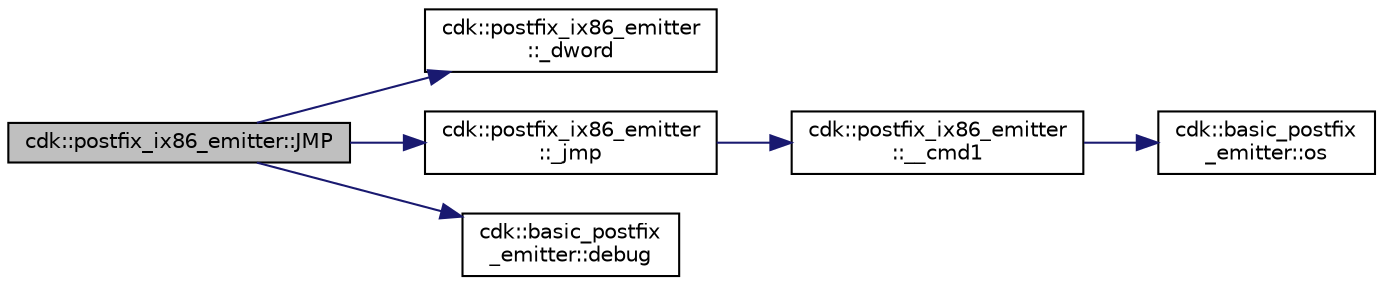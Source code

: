 digraph "cdk::postfix_ix86_emitter::JMP"
{
 // INTERACTIVE_SVG=YES
 // LATEX_PDF_SIZE
  edge [fontname="Helvetica",fontsize="10",labelfontname="Helvetica",labelfontsize="10"];
  node [fontname="Helvetica",fontsize="10",shape=record];
  rankdir="LR";
  Node1 [label="cdk::postfix_ix86_emitter::JMP",height=0.2,width=0.4,color="black", fillcolor="grey75", style="filled", fontcolor="black",tooltip=" "];
  Node1 -> Node2 [color="midnightblue",fontsize="10",style="solid"];
  Node2 [label="cdk::postfix_ix86_emitter\l::_dword",height=0.2,width=0.4,color="black", fillcolor="white", style="filled",URL="$classcdk_1_1postfix__ix86__emitter.html#adfaf9a6a5334ffc96dbcaba545a05131",tooltip=" "];
  Node1 -> Node3 [color="midnightblue",fontsize="10",style="solid"];
  Node3 [label="cdk::postfix_ix86_emitter\l::_jmp",height=0.2,width=0.4,color="black", fillcolor="white", style="filled",URL="$classcdk_1_1postfix__ix86__emitter.html#ac318c0fa3d236f7916604bc8c7be48b2",tooltip=" "];
  Node3 -> Node4 [color="midnightblue",fontsize="10",style="solid"];
  Node4 [label="cdk::postfix_ix86_emitter\l::__cmd1",height=0.2,width=0.4,color="black", fillcolor="white", style="filled",URL="$classcdk_1_1postfix__ix86__emitter.html#af74d0fe04f44790b197b39ea81b2701a",tooltip=" "];
  Node4 -> Node5 [color="midnightblue",fontsize="10",style="solid"];
  Node5 [label="cdk::basic_postfix\l_emitter::os",height=0.2,width=0.4,color="black", fillcolor="white", style="filled",URL="$classcdk_1_1basic__postfix__emitter.html#a34b69125c2b35e846461de6328894166",tooltip=" "];
  Node1 -> Node6 [color="midnightblue",fontsize="10",style="solid"];
  Node6 [label="cdk::basic_postfix\l_emitter::debug",height=0.2,width=0.4,color="black", fillcolor="white", style="filled",URL="$classcdk_1_1basic__postfix__emitter.html#ab8a379fd593474bc165f8187d831affd",tooltip=" "];
}
